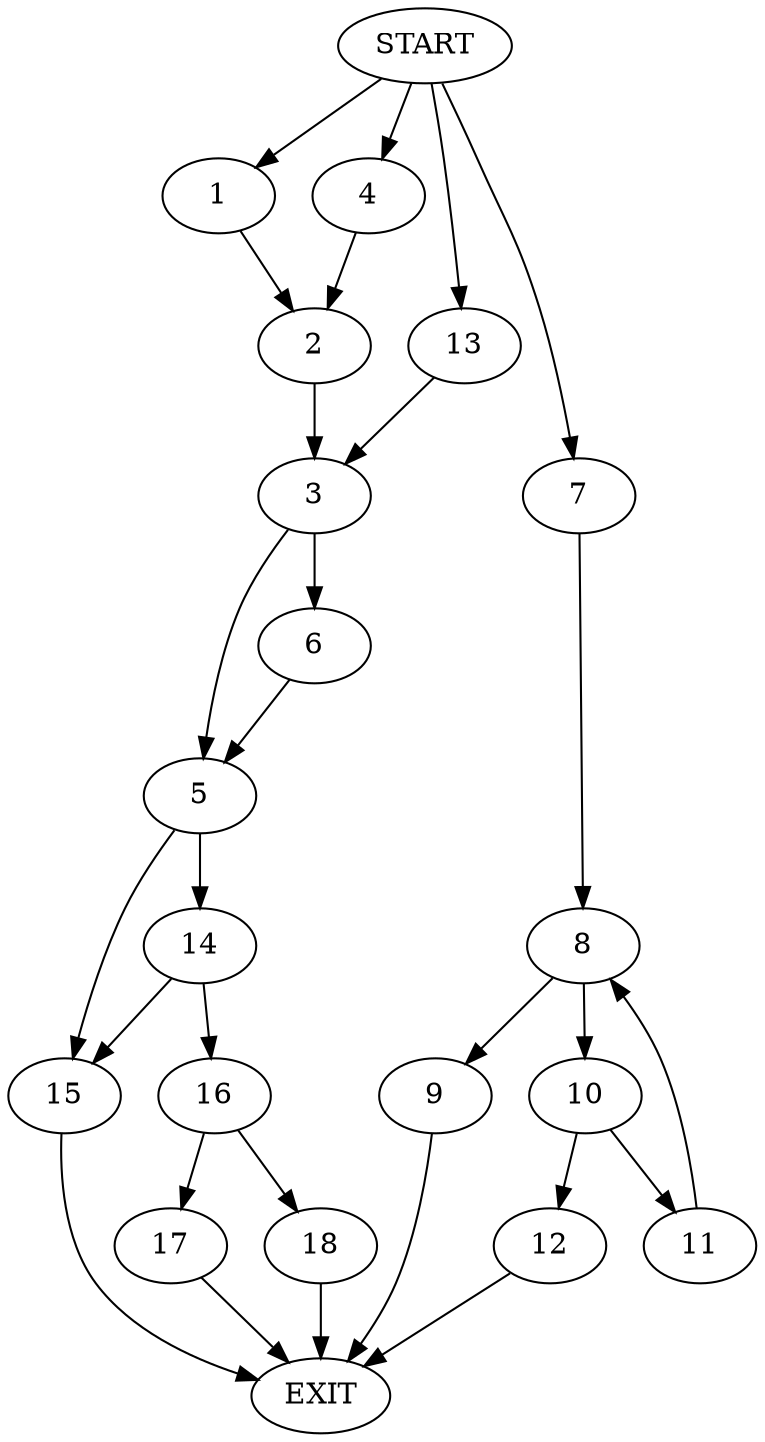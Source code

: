 digraph {
0 [label="START"]
19 [label="EXIT"]
0 -> 1
1 -> 2
2 -> 3
0 -> 4
4 -> 2
3 -> 5
3 -> 6
0 -> 7
7 -> 8
8 -> 9
8 -> 10
10 -> 11
10 -> 12
9 -> 19
12 -> 19
11 -> 8
0 -> 13
13 -> 3
6 -> 5
5 -> 14
5 -> 15
14 -> 16
14 -> 15
15 -> 19
16 -> 17
16 -> 18
17 -> 19
18 -> 19
}
